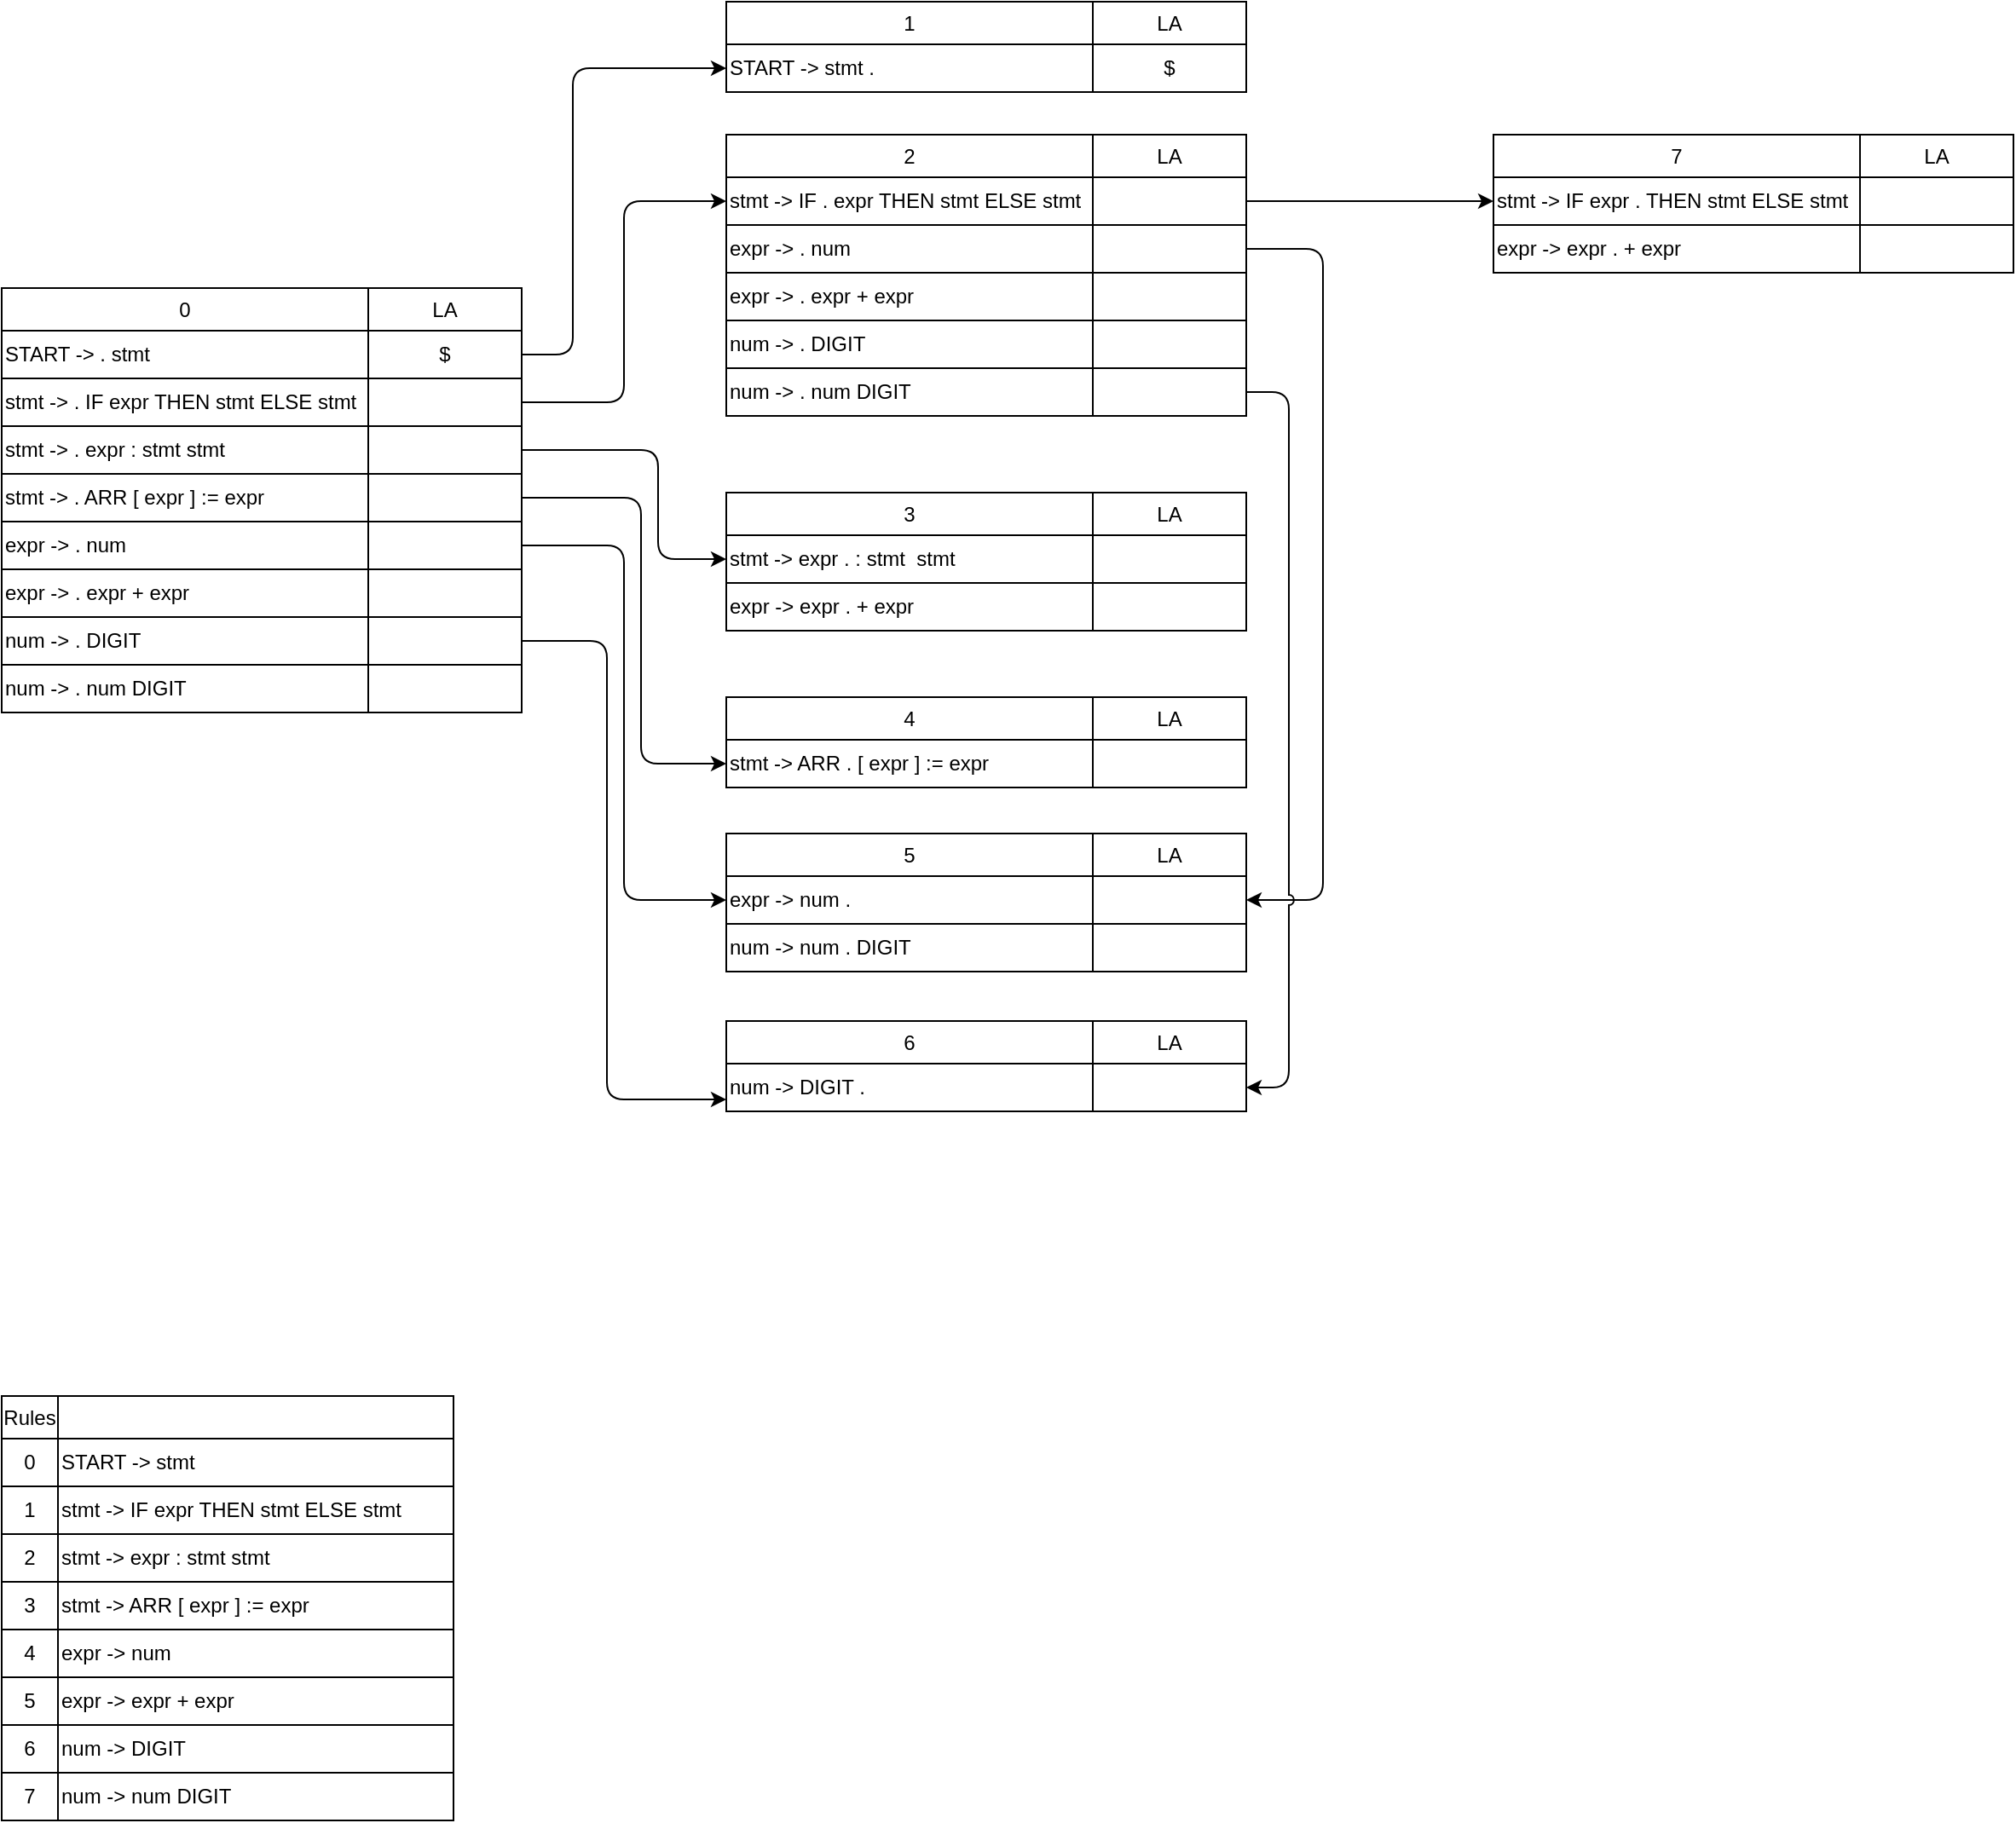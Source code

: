 <mxfile>
    <diagram id="Mhpm6WAZBF2Vs1lS8o9N" name="Page-1">
        <mxGraphModel dx="0" dy="928" grid="1" gridSize="10" guides="1" tooltips="1" connect="1" arrows="1" fold="1" page="1" pageScale="1" pageWidth="850" pageHeight="1100" math="0" shadow="0">
            <root>
                <mxCell id="0"/>
                <mxCell id="1" parent="0"/>
                <mxCell id="2" value="" style="childLayout=tableLayout;recursiveResize=0;shadow=0;fillColor=default;" vertex="1" parent="1">
                    <mxGeometry x="15" y="190" width="305" height="249" as="geometry"/>
                </mxCell>
                <mxCell id="3" value="" style="shape=tableRow;horizontal=0;startSize=0;swimlaneHead=0;swimlaneBody=0;top=0;left=0;bottom=0;right=0;dropTarget=0;collapsible=0;recursiveResize=0;expand=0;fontStyle=0;fillColor=none;strokeColor=inherit;" vertex="1" parent="2">
                    <mxGeometry width="305" height="25" as="geometry"/>
                </mxCell>
                <mxCell id="4" value="0" style="connectable=0;recursiveResize=0;strokeColor=inherit;fillColor=none;align=center;whiteSpace=wrap;html=1;" vertex="1" parent="3">
                    <mxGeometry width="215" height="25" as="geometry">
                        <mxRectangle width="215" height="25" as="alternateBounds"/>
                    </mxGeometry>
                </mxCell>
                <mxCell id="5" value="LA" style="connectable=0;recursiveResize=0;strokeColor=inherit;fillColor=none;align=center;whiteSpace=wrap;html=1;" vertex="1" parent="3">
                    <mxGeometry x="215" width="90" height="25" as="geometry">
                        <mxRectangle width="90" height="25" as="alternateBounds"/>
                    </mxGeometry>
                </mxCell>
                <mxCell id="6" style="shape=tableRow;horizontal=0;startSize=0;swimlaneHead=0;swimlaneBody=0;top=0;left=0;bottom=0;right=0;dropTarget=0;collapsible=0;recursiveResize=0;expand=0;fontStyle=0;fillColor=none;strokeColor=inherit;" vertex="1" parent="2">
                    <mxGeometry y="25" width="305" height="28" as="geometry"/>
                </mxCell>
                <mxCell id="7" value="START -&amp;gt; . stmt" style="connectable=0;recursiveResize=0;strokeColor=inherit;fillColor=none;align=left;whiteSpace=wrap;html=1;" vertex="1" parent="6">
                    <mxGeometry width="215" height="28" as="geometry">
                        <mxRectangle width="215" height="28" as="alternateBounds"/>
                    </mxGeometry>
                </mxCell>
                <mxCell id="8" value="$" style="connectable=0;recursiveResize=0;strokeColor=inherit;fillColor=none;align=center;whiteSpace=wrap;html=1;" vertex="1" parent="6">
                    <mxGeometry x="215" width="90" height="28" as="geometry">
                        <mxRectangle width="90" height="28" as="alternateBounds"/>
                    </mxGeometry>
                </mxCell>
                <mxCell id="9" style="shape=tableRow;horizontal=0;startSize=0;swimlaneHead=0;swimlaneBody=0;top=0;left=0;bottom=0;right=0;dropTarget=0;collapsible=0;recursiveResize=0;expand=0;fontStyle=0;fillColor=none;strokeColor=inherit;" vertex="1" parent="2">
                    <mxGeometry y="53" width="305" height="28" as="geometry"/>
                </mxCell>
                <mxCell id="10" value="stmt -&amp;gt; . IF expr THEN stmt ELSE stmt" style="connectable=0;recursiveResize=0;strokeColor=inherit;fillColor=none;align=left;whiteSpace=wrap;html=1;" vertex="1" parent="9">
                    <mxGeometry width="215" height="28" as="geometry">
                        <mxRectangle width="215" height="28" as="alternateBounds"/>
                    </mxGeometry>
                </mxCell>
                <mxCell id="11" value="" style="connectable=0;recursiveResize=0;strokeColor=inherit;fillColor=none;align=center;whiteSpace=wrap;html=1;" vertex="1" parent="9">
                    <mxGeometry x="215" width="90" height="28" as="geometry">
                        <mxRectangle width="90" height="28" as="alternateBounds"/>
                    </mxGeometry>
                </mxCell>
                <mxCell id="12" style="shape=tableRow;horizontal=0;startSize=0;swimlaneHead=0;swimlaneBody=0;top=0;left=0;bottom=0;right=0;dropTarget=0;collapsible=0;recursiveResize=0;expand=0;fontStyle=0;fillColor=none;strokeColor=inherit;" vertex="1" parent="2">
                    <mxGeometry y="81" width="305" height="28" as="geometry"/>
                </mxCell>
                <mxCell id="13" value="stmt -&amp;gt; . expr : stmt stmt" style="connectable=0;recursiveResize=0;strokeColor=inherit;fillColor=none;align=left;whiteSpace=wrap;html=1;" vertex="1" parent="12">
                    <mxGeometry width="215" height="28" as="geometry">
                        <mxRectangle width="215" height="28" as="alternateBounds"/>
                    </mxGeometry>
                </mxCell>
                <mxCell id="14" value="" style="connectable=0;recursiveResize=0;strokeColor=inherit;fillColor=none;align=center;whiteSpace=wrap;html=1;" vertex="1" parent="12">
                    <mxGeometry x="215" width="90" height="28" as="geometry">
                        <mxRectangle width="90" height="28" as="alternateBounds"/>
                    </mxGeometry>
                </mxCell>
                <mxCell id="15" style="shape=tableRow;horizontal=0;startSize=0;swimlaneHead=0;swimlaneBody=0;top=0;left=0;bottom=0;right=0;dropTarget=0;collapsible=0;recursiveResize=0;expand=0;fontStyle=0;fillColor=none;strokeColor=inherit;" vertex="1" parent="2">
                    <mxGeometry y="109" width="305" height="28" as="geometry"/>
                </mxCell>
                <mxCell id="16" value="stmt -&amp;gt; . ARR [ expr ] := expr" style="connectable=0;recursiveResize=0;strokeColor=inherit;fillColor=none;align=left;whiteSpace=wrap;html=1;" vertex="1" parent="15">
                    <mxGeometry width="215" height="28" as="geometry">
                        <mxRectangle width="215" height="28" as="alternateBounds"/>
                    </mxGeometry>
                </mxCell>
                <mxCell id="17" value="" style="connectable=0;recursiveResize=0;strokeColor=inherit;fillColor=none;align=center;whiteSpace=wrap;html=1;" vertex="1" parent="15">
                    <mxGeometry x="215" width="90" height="28" as="geometry">
                        <mxRectangle width="90" height="28" as="alternateBounds"/>
                    </mxGeometry>
                </mxCell>
                <mxCell id="18" style="shape=tableRow;horizontal=0;startSize=0;swimlaneHead=0;swimlaneBody=0;top=0;left=0;bottom=0;right=0;dropTarget=0;collapsible=0;recursiveResize=0;expand=0;fontStyle=0;fillColor=none;strokeColor=inherit;" vertex="1" parent="2">
                    <mxGeometry y="137" width="305" height="28" as="geometry"/>
                </mxCell>
                <mxCell id="19" value="expr -&amp;gt; . num" style="connectable=0;recursiveResize=0;strokeColor=inherit;fillColor=none;align=left;whiteSpace=wrap;html=1;" vertex="1" parent="18">
                    <mxGeometry width="215" height="28" as="geometry">
                        <mxRectangle width="215" height="28" as="alternateBounds"/>
                    </mxGeometry>
                </mxCell>
                <mxCell id="20" value="" style="connectable=0;recursiveResize=0;strokeColor=inherit;fillColor=none;align=center;whiteSpace=wrap;html=1;" vertex="1" parent="18">
                    <mxGeometry x="215" width="90" height="28" as="geometry">
                        <mxRectangle width="90" height="28" as="alternateBounds"/>
                    </mxGeometry>
                </mxCell>
                <mxCell id="21" style="shape=tableRow;horizontal=0;startSize=0;swimlaneHead=0;swimlaneBody=0;top=0;left=0;bottom=0;right=0;dropTarget=0;collapsible=0;recursiveResize=0;expand=0;fontStyle=0;fillColor=none;strokeColor=inherit;" vertex="1" parent="2">
                    <mxGeometry y="165" width="305" height="28" as="geometry"/>
                </mxCell>
                <mxCell id="22" value="expr -&amp;gt; . expr + expr" style="connectable=0;recursiveResize=0;strokeColor=inherit;fillColor=none;align=left;whiteSpace=wrap;html=1;" vertex="1" parent="21">
                    <mxGeometry width="215" height="28" as="geometry">
                        <mxRectangle width="215" height="28" as="alternateBounds"/>
                    </mxGeometry>
                </mxCell>
                <mxCell id="23" value="" style="connectable=0;recursiveResize=0;strokeColor=inherit;fillColor=none;align=center;whiteSpace=wrap;html=1;" vertex="1" parent="21">
                    <mxGeometry x="215" width="90" height="28" as="geometry">
                        <mxRectangle width="90" height="28" as="alternateBounds"/>
                    </mxGeometry>
                </mxCell>
                <mxCell id="24" style="shape=tableRow;horizontal=0;startSize=0;swimlaneHead=0;swimlaneBody=0;top=0;left=0;bottom=0;right=0;dropTarget=0;collapsible=0;recursiveResize=0;expand=0;fontStyle=0;fillColor=none;strokeColor=inherit;" vertex="1" parent="2">
                    <mxGeometry y="193" width="305" height="28" as="geometry"/>
                </mxCell>
                <mxCell id="25" value="num -&amp;gt; . DIGIT" style="connectable=0;recursiveResize=0;strokeColor=inherit;fillColor=none;align=left;whiteSpace=wrap;html=1;" vertex="1" parent="24">
                    <mxGeometry width="215" height="28" as="geometry">
                        <mxRectangle width="215" height="28" as="alternateBounds"/>
                    </mxGeometry>
                </mxCell>
                <mxCell id="26" value="" style="connectable=0;recursiveResize=0;strokeColor=inherit;fillColor=none;align=center;whiteSpace=wrap;html=1;" vertex="1" parent="24">
                    <mxGeometry x="215" width="90" height="28" as="geometry">
                        <mxRectangle width="90" height="28" as="alternateBounds"/>
                    </mxGeometry>
                </mxCell>
                <mxCell id="56" style="shape=tableRow;horizontal=0;startSize=0;swimlaneHead=0;swimlaneBody=0;top=0;left=0;bottom=0;right=0;dropTarget=0;collapsible=0;recursiveResize=0;expand=0;fontStyle=0;fillColor=none;strokeColor=inherit;" vertex="1" parent="2">
                    <mxGeometry y="221" width="305" height="28" as="geometry"/>
                </mxCell>
                <mxCell id="57" value="num -&amp;gt; . num DIGIT" style="connectable=0;recursiveResize=0;strokeColor=inherit;fillColor=none;align=left;whiteSpace=wrap;html=1;" vertex="1" parent="56">
                    <mxGeometry width="215" height="28" as="geometry">
                        <mxRectangle width="215" height="28" as="alternateBounds"/>
                    </mxGeometry>
                </mxCell>
                <mxCell id="58" style="connectable=0;recursiveResize=0;strokeColor=inherit;fillColor=none;align=center;whiteSpace=wrap;html=1;" vertex="1" parent="56">
                    <mxGeometry x="215" width="90" height="28" as="geometry">
                        <mxRectangle width="90" height="28" as="alternateBounds"/>
                    </mxGeometry>
                </mxCell>
                <mxCell id="27" value="" style="childLayout=tableLayout;recursiveResize=0;shadow=0;fillColor=default;" vertex="1" parent="1">
                    <mxGeometry x="15" y="840" width="265" height="249" as="geometry"/>
                </mxCell>
                <mxCell id="28" value="" style="shape=tableRow;horizontal=0;startSize=0;swimlaneHead=0;swimlaneBody=0;top=0;left=0;bottom=0;right=0;dropTarget=0;collapsible=0;recursiveResize=0;expand=0;fontStyle=0;fillColor=none;strokeColor=inherit;" vertex="1" parent="27">
                    <mxGeometry width="265" height="25" as="geometry"/>
                </mxCell>
                <mxCell id="29" value="Rules" style="connectable=0;recursiveResize=0;strokeColor=inherit;fillColor=none;align=center;whiteSpace=wrap;html=1;" vertex="1" parent="28">
                    <mxGeometry width="33" height="25" as="geometry">
                        <mxRectangle width="33" height="25" as="alternateBounds"/>
                    </mxGeometry>
                </mxCell>
                <mxCell id="30" value="" style="connectable=0;recursiveResize=0;strokeColor=inherit;fillColor=none;align=center;whiteSpace=wrap;html=1;" vertex="1" parent="28">
                    <mxGeometry x="33" width="232" height="25" as="geometry">
                        <mxRectangle width="232" height="25" as="alternateBounds"/>
                    </mxGeometry>
                </mxCell>
                <mxCell id="31" style="shape=tableRow;horizontal=0;startSize=0;swimlaneHead=0;swimlaneBody=0;top=0;left=0;bottom=0;right=0;dropTarget=0;collapsible=0;recursiveResize=0;expand=0;fontStyle=0;fillColor=none;strokeColor=inherit;" vertex="1" parent="27">
                    <mxGeometry y="25" width="265" height="28" as="geometry"/>
                </mxCell>
                <mxCell id="32" value="0" style="connectable=0;recursiveResize=0;strokeColor=inherit;fillColor=none;align=center;whiteSpace=wrap;html=1;" vertex="1" parent="31">
                    <mxGeometry width="33" height="28" as="geometry">
                        <mxRectangle width="33" height="28" as="alternateBounds"/>
                    </mxGeometry>
                </mxCell>
                <mxCell id="33" value="START -&amp;gt; stmt" style="connectable=0;recursiveResize=0;strokeColor=inherit;fillColor=none;align=left;whiteSpace=wrap;html=1;" vertex="1" parent="31">
                    <mxGeometry x="33" width="232" height="28" as="geometry">
                        <mxRectangle width="232" height="28" as="alternateBounds"/>
                    </mxGeometry>
                </mxCell>
                <mxCell id="34" style="shape=tableRow;horizontal=0;startSize=0;swimlaneHead=0;swimlaneBody=0;top=0;left=0;bottom=0;right=0;dropTarget=0;collapsible=0;recursiveResize=0;expand=0;fontStyle=0;fillColor=none;strokeColor=inherit;" vertex="1" parent="27">
                    <mxGeometry y="53" width="265" height="28" as="geometry"/>
                </mxCell>
                <mxCell id="35" value="1" style="connectable=0;recursiveResize=0;strokeColor=inherit;fillColor=none;align=center;whiteSpace=wrap;html=1;" vertex="1" parent="34">
                    <mxGeometry width="33" height="28" as="geometry">
                        <mxRectangle width="33" height="28" as="alternateBounds"/>
                    </mxGeometry>
                </mxCell>
                <mxCell id="36" value="stmt -&amp;gt; IF expr THEN stmt ELSE stmt" style="connectable=0;recursiveResize=0;strokeColor=inherit;fillColor=none;align=left;whiteSpace=wrap;html=1;" vertex="1" parent="34">
                    <mxGeometry x="33" width="232" height="28" as="geometry">
                        <mxRectangle width="232" height="28" as="alternateBounds"/>
                    </mxGeometry>
                </mxCell>
                <mxCell id="37" style="shape=tableRow;horizontal=0;startSize=0;swimlaneHead=0;swimlaneBody=0;top=0;left=0;bottom=0;right=0;dropTarget=0;collapsible=0;recursiveResize=0;expand=0;fontStyle=0;fillColor=none;strokeColor=inherit;" vertex="1" parent="27">
                    <mxGeometry y="81" width="265" height="28" as="geometry"/>
                </mxCell>
                <mxCell id="38" value="2" style="connectable=0;recursiveResize=0;strokeColor=inherit;fillColor=none;align=center;whiteSpace=wrap;html=1;" vertex="1" parent="37">
                    <mxGeometry width="33" height="28" as="geometry">
                        <mxRectangle width="33" height="28" as="alternateBounds"/>
                    </mxGeometry>
                </mxCell>
                <mxCell id="39" value="stmt -&amp;gt; expr : stmt stmt" style="connectable=0;recursiveResize=0;strokeColor=inherit;fillColor=none;align=left;whiteSpace=wrap;html=1;" vertex="1" parent="37">
                    <mxGeometry x="33" width="232" height="28" as="geometry">
                        <mxRectangle width="232" height="28" as="alternateBounds"/>
                    </mxGeometry>
                </mxCell>
                <mxCell id="40" style="shape=tableRow;horizontal=0;startSize=0;swimlaneHead=0;swimlaneBody=0;top=0;left=0;bottom=0;right=0;dropTarget=0;collapsible=0;recursiveResize=0;expand=0;fontStyle=0;fillColor=none;strokeColor=inherit;" vertex="1" parent="27">
                    <mxGeometry y="109" width="265" height="28" as="geometry"/>
                </mxCell>
                <mxCell id="41" value="3" style="connectable=0;recursiveResize=0;strokeColor=inherit;fillColor=none;align=center;whiteSpace=wrap;html=1;" vertex="1" parent="40">
                    <mxGeometry width="33" height="28" as="geometry">
                        <mxRectangle width="33" height="28" as="alternateBounds"/>
                    </mxGeometry>
                </mxCell>
                <mxCell id="42" value="stmt -&amp;gt; ARR [ expr ] := expr" style="connectable=0;recursiveResize=0;strokeColor=inherit;fillColor=none;align=left;whiteSpace=wrap;html=1;" vertex="1" parent="40">
                    <mxGeometry x="33" width="232" height="28" as="geometry">
                        <mxRectangle width="232" height="28" as="alternateBounds"/>
                    </mxGeometry>
                </mxCell>
                <mxCell id="43" style="shape=tableRow;horizontal=0;startSize=0;swimlaneHead=0;swimlaneBody=0;top=0;left=0;bottom=0;right=0;dropTarget=0;collapsible=0;recursiveResize=0;expand=0;fontStyle=0;fillColor=none;strokeColor=inherit;" vertex="1" parent="27">
                    <mxGeometry y="137" width="265" height="28" as="geometry"/>
                </mxCell>
                <mxCell id="44" value="4" style="connectable=0;recursiveResize=0;strokeColor=inherit;fillColor=none;align=center;whiteSpace=wrap;html=1;" vertex="1" parent="43">
                    <mxGeometry width="33" height="28" as="geometry">
                        <mxRectangle width="33" height="28" as="alternateBounds"/>
                    </mxGeometry>
                </mxCell>
                <mxCell id="45" value="expr -&amp;gt; num" style="connectable=0;recursiveResize=0;strokeColor=inherit;fillColor=none;align=left;whiteSpace=wrap;html=1;" vertex="1" parent="43">
                    <mxGeometry x="33" width="232" height="28" as="geometry">
                        <mxRectangle width="232" height="28" as="alternateBounds"/>
                    </mxGeometry>
                </mxCell>
                <mxCell id="46" style="shape=tableRow;horizontal=0;startSize=0;swimlaneHead=0;swimlaneBody=0;top=0;left=0;bottom=0;right=0;dropTarget=0;collapsible=0;recursiveResize=0;expand=0;fontStyle=0;fillColor=none;strokeColor=inherit;" vertex="1" parent="27">
                    <mxGeometry y="165" width="265" height="28" as="geometry"/>
                </mxCell>
                <mxCell id="47" value="5" style="connectable=0;recursiveResize=0;strokeColor=inherit;fillColor=none;align=center;whiteSpace=wrap;html=1;" vertex="1" parent="46">
                    <mxGeometry width="33" height="28" as="geometry">
                        <mxRectangle width="33" height="28" as="alternateBounds"/>
                    </mxGeometry>
                </mxCell>
                <mxCell id="48" value="expr -&amp;gt; expr + expr" style="connectable=0;recursiveResize=0;strokeColor=inherit;fillColor=none;align=left;whiteSpace=wrap;html=1;" vertex="1" parent="46">
                    <mxGeometry x="33" width="232" height="28" as="geometry">
                        <mxRectangle width="232" height="28" as="alternateBounds"/>
                    </mxGeometry>
                </mxCell>
                <mxCell id="49" style="shape=tableRow;horizontal=0;startSize=0;swimlaneHead=0;swimlaneBody=0;top=0;left=0;bottom=0;right=0;dropTarget=0;collapsible=0;recursiveResize=0;expand=0;fontStyle=0;fillColor=none;strokeColor=inherit;" vertex="1" parent="27">
                    <mxGeometry y="193" width="265" height="28" as="geometry"/>
                </mxCell>
                <mxCell id="50" value="6" style="connectable=0;recursiveResize=0;strokeColor=inherit;fillColor=none;align=center;whiteSpace=wrap;html=1;" vertex="1" parent="49">
                    <mxGeometry width="33" height="28" as="geometry">
                        <mxRectangle width="33" height="28" as="alternateBounds"/>
                    </mxGeometry>
                </mxCell>
                <mxCell id="51" value="num -&amp;gt; DIGIT" style="connectable=0;recursiveResize=0;strokeColor=inherit;fillColor=none;align=left;whiteSpace=wrap;html=1;" vertex="1" parent="49">
                    <mxGeometry x="33" width="232" height="28" as="geometry">
                        <mxRectangle width="232" height="28" as="alternateBounds"/>
                    </mxGeometry>
                </mxCell>
                <mxCell id="52" style="shape=tableRow;horizontal=0;startSize=0;swimlaneHead=0;swimlaneBody=0;top=0;left=0;bottom=0;right=0;dropTarget=0;collapsible=0;recursiveResize=0;expand=0;fontStyle=0;fillColor=none;strokeColor=inherit;" vertex="1" parent="27">
                    <mxGeometry y="221" width="265" height="28" as="geometry"/>
                </mxCell>
                <mxCell id="53" value="7" style="connectable=0;recursiveResize=0;strokeColor=inherit;fillColor=none;align=center;whiteSpace=wrap;html=1;" vertex="1" parent="52">
                    <mxGeometry width="33" height="28" as="geometry">
                        <mxRectangle width="33" height="28" as="alternateBounds"/>
                    </mxGeometry>
                </mxCell>
                <mxCell id="54" value="num -&amp;gt; num DIGIT" style="connectable=0;recursiveResize=0;strokeColor=inherit;fillColor=none;align=left;whiteSpace=wrap;html=1;" vertex="1" parent="52">
                    <mxGeometry x="33" width="232" height="28" as="geometry">
                        <mxRectangle width="232" height="28" as="alternateBounds"/>
                    </mxGeometry>
                </mxCell>
                <mxCell id="59" value="" style="childLayout=tableLayout;recursiveResize=0;shadow=0;fillColor=default;" vertex="1" parent="1">
                    <mxGeometry x="440" y="22" width="305" height="53" as="geometry"/>
                </mxCell>
                <mxCell id="60" value="" style="shape=tableRow;horizontal=0;startSize=0;swimlaneHead=0;swimlaneBody=0;top=0;left=0;bottom=0;right=0;dropTarget=0;collapsible=0;recursiveResize=0;expand=0;fontStyle=0;fillColor=none;strokeColor=inherit;" vertex="1" parent="59">
                    <mxGeometry width="305" height="25" as="geometry"/>
                </mxCell>
                <mxCell id="61" value="1" style="connectable=0;recursiveResize=0;strokeColor=inherit;fillColor=none;align=center;whiteSpace=wrap;html=1;" vertex="1" parent="60">
                    <mxGeometry width="215" height="25" as="geometry">
                        <mxRectangle width="215" height="25" as="alternateBounds"/>
                    </mxGeometry>
                </mxCell>
                <mxCell id="62" value="LA" style="connectable=0;recursiveResize=0;strokeColor=inherit;fillColor=none;align=center;whiteSpace=wrap;html=1;" vertex="1" parent="60">
                    <mxGeometry x="215" width="90" height="25" as="geometry">
                        <mxRectangle width="90" height="25" as="alternateBounds"/>
                    </mxGeometry>
                </mxCell>
                <mxCell id="63" style="shape=tableRow;horizontal=0;startSize=0;swimlaneHead=0;swimlaneBody=0;top=0;left=0;bottom=0;right=0;dropTarget=0;collapsible=0;recursiveResize=0;expand=0;fontStyle=0;fillColor=none;strokeColor=inherit;" vertex="1" parent="59">
                    <mxGeometry y="25" width="305" height="28" as="geometry"/>
                </mxCell>
                <mxCell id="64" value="START -&amp;gt; stmt ." style="connectable=0;recursiveResize=0;strokeColor=inherit;fillColor=none;align=left;whiteSpace=wrap;html=1;" vertex="1" parent="63">
                    <mxGeometry width="215" height="28" as="geometry">
                        <mxRectangle width="215" height="28" as="alternateBounds"/>
                    </mxGeometry>
                </mxCell>
                <mxCell id="65" value="$" style="connectable=0;recursiveResize=0;strokeColor=inherit;fillColor=none;align=center;whiteSpace=wrap;html=1;" vertex="1" parent="63">
                    <mxGeometry x="215" width="90" height="28" as="geometry">
                        <mxRectangle width="90" height="28" as="alternateBounds"/>
                    </mxGeometry>
                </mxCell>
                <mxCell id="87" style="edgeStyle=orthogonalEdgeStyle;html=1;exitX=1;exitY=0.5;exitDx=0;exitDy=0;entryX=0;entryY=0.5;entryDx=0;entryDy=0;" edge="1" parent="1" source="6" target="63">
                    <mxGeometry relative="1" as="geometry">
                        <Array as="points">
                            <mxPoint x="350" y="229"/>
                            <mxPoint x="350" y="61"/>
                        </Array>
                    </mxGeometry>
                </mxCell>
                <mxCell id="88" value="" style="childLayout=tableLayout;recursiveResize=0;shadow=0;fillColor=default;" vertex="1" parent="1">
                    <mxGeometry x="440" y="100" width="305" height="165" as="geometry"/>
                </mxCell>
                <mxCell id="89" value="" style="shape=tableRow;horizontal=0;startSize=0;swimlaneHead=0;swimlaneBody=0;top=0;left=0;bottom=0;right=0;dropTarget=0;collapsible=0;recursiveResize=0;expand=0;fontStyle=0;fillColor=none;strokeColor=inherit;" vertex="1" parent="88">
                    <mxGeometry width="305" height="25" as="geometry"/>
                </mxCell>
                <mxCell id="90" value="2" style="connectable=0;recursiveResize=0;strokeColor=inherit;fillColor=none;align=center;whiteSpace=wrap;html=1;" vertex="1" parent="89">
                    <mxGeometry width="215" height="25" as="geometry">
                        <mxRectangle width="215" height="25" as="alternateBounds"/>
                    </mxGeometry>
                </mxCell>
                <mxCell id="91" value="LA" style="connectable=0;recursiveResize=0;strokeColor=inherit;fillColor=none;align=center;whiteSpace=wrap;html=1;" vertex="1" parent="89">
                    <mxGeometry x="215" width="90" height="25" as="geometry">
                        <mxRectangle width="90" height="25" as="alternateBounds"/>
                    </mxGeometry>
                </mxCell>
                <mxCell id="92" style="shape=tableRow;horizontal=0;startSize=0;swimlaneHead=0;swimlaneBody=0;top=0;left=0;bottom=0;right=0;dropTarget=0;collapsible=0;recursiveResize=0;expand=0;fontStyle=0;fillColor=none;strokeColor=inherit;" vertex="1" parent="88">
                    <mxGeometry y="25" width="305" height="28" as="geometry"/>
                </mxCell>
                <mxCell id="93" value="stmt -&amp;gt; IF . expr THEN stmt ELSE stmt" style="connectable=0;recursiveResize=0;strokeColor=inherit;fillColor=none;align=left;whiteSpace=wrap;html=1;" vertex="1" parent="92">
                    <mxGeometry width="215" height="28" as="geometry">
                        <mxRectangle width="215" height="28" as="alternateBounds"/>
                    </mxGeometry>
                </mxCell>
                <mxCell id="94" value="" style="connectable=0;recursiveResize=0;strokeColor=inherit;fillColor=none;align=center;whiteSpace=wrap;html=1;" vertex="1" parent="92">
                    <mxGeometry x="215" width="90" height="28" as="geometry">
                        <mxRectangle width="90" height="28" as="alternateBounds"/>
                    </mxGeometry>
                </mxCell>
                <mxCell id="141" style="shape=tableRow;horizontal=0;startSize=0;swimlaneHead=0;swimlaneBody=0;top=0;left=0;bottom=0;right=0;dropTarget=0;collapsible=0;recursiveResize=0;expand=0;fontStyle=0;fillColor=none;strokeColor=inherit;" vertex="1" parent="88">
                    <mxGeometry y="53" width="305" height="28" as="geometry"/>
                </mxCell>
                <mxCell id="142" value="expr -&amp;gt; . num" style="connectable=0;recursiveResize=0;strokeColor=inherit;fillColor=none;align=left;whiteSpace=wrap;html=1;" vertex="1" parent="141">
                    <mxGeometry width="215" height="28" as="geometry">
                        <mxRectangle width="215" height="28" as="alternateBounds"/>
                    </mxGeometry>
                </mxCell>
                <mxCell id="143" style="connectable=0;recursiveResize=0;strokeColor=inherit;fillColor=none;align=center;whiteSpace=wrap;html=1;" vertex="1" parent="141">
                    <mxGeometry x="215" width="90" height="28" as="geometry">
                        <mxRectangle width="90" height="28" as="alternateBounds"/>
                    </mxGeometry>
                </mxCell>
                <mxCell id="144" style="shape=tableRow;horizontal=0;startSize=0;swimlaneHead=0;swimlaneBody=0;top=0;left=0;bottom=0;right=0;dropTarget=0;collapsible=0;recursiveResize=0;expand=0;fontStyle=0;fillColor=none;strokeColor=inherit;" vertex="1" parent="88">
                    <mxGeometry y="81" width="305" height="28" as="geometry"/>
                </mxCell>
                <mxCell id="145" value="expr -&amp;gt; . expr + expr&amp;nbsp;" style="connectable=0;recursiveResize=0;strokeColor=inherit;fillColor=none;align=left;whiteSpace=wrap;html=1;" vertex="1" parent="144">
                    <mxGeometry width="215" height="28" as="geometry">
                        <mxRectangle width="215" height="28" as="alternateBounds"/>
                    </mxGeometry>
                </mxCell>
                <mxCell id="146" style="connectable=0;recursiveResize=0;strokeColor=inherit;fillColor=none;align=center;whiteSpace=wrap;html=1;" vertex="1" parent="144">
                    <mxGeometry x="215" width="90" height="28" as="geometry">
                        <mxRectangle width="90" height="28" as="alternateBounds"/>
                    </mxGeometry>
                </mxCell>
                <mxCell id="147" style="shape=tableRow;horizontal=0;startSize=0;swimlaneHead=0;swimlaneBody=0;top=0;left=0;bottom=0;right=0;dropTarget=0;collapsible=0;recursiveResize=0;expand=0;fontStyle=0;fillColor=none;strokeColor=inherit;" vertex="1" parent="88">
                    <mxGeometry y="109" width="305" height="28" as="geometry"/>
                </mxCell>
                <mxCell id="148" value="num -&amp;gt; . DIGIT" style="connectable=0;recursiveResize=0;strokeColor=inherit;fillColor=none;align=left;whiteSpace=wrap;html=1;" vertex="1" parent="147">
                    <mxGeometry width="215" height="28" as="geometry">
                        <mxRectangle width="215" height="28" as="alternateBounds"/>
                    </mxGeometry>
                </mxCell>
                <mxCell id="149" style="connectable=0;recursiveResize=0;strokeColor=inherit;fillColor=none;align=center;whiteSpace=wrap;html=1;" vertex="1" parent="147">
                    <mxGeometry x="215" width="90" height="28" as="geometry">
                        <mxRectangle width="90" height="28" as="alternateBounds"/>
                    </mxGeometry>
                </mxCell>
                <mxCell id="150" style="shape=tableRow;horizontal=0;startSize=0;swimlaneHead=0;swimlaneBody=0;top=0;left=0;bottom=0;right=0;dropTarget=0;collapsible=0;recursiveResize=0;expand=0;fontStyle=0;fillColor=none;strokeColor=inherit;" vertex="1" parent="88">
                    <mxGeometry y="137" width="305" height="28" as="geometry"/>
                </mxCell>
                <mxCell id="151" value="num -&amp;gt; . num DIGIT" style="connectable=0;recursiveResize=0;strokeColor=inherit;fillColor=none;align=left;whiteSpace=wrap;html=1;" vertex="1" parent="150">
                    <mxGeometry width="215" height="28" as="geometry">
                        <mxRectangle width="215" height="28" as="alternateBounds"/>
                    </mxGeometry>
                </mxCell>
                <mxCell id="152" style="connectable=0;recursiveResize=0;strokeColor=inherit;fillColor=none;align=center;whiteSpace=wrap;html=1;" vertex="1" parent="150">
                    <mxGeometry x="215" width="90" height="28" as="geometry">
                        <mxRectangle width="90" height="28" as="alternateBounds"/>
                    </mxGeometry>
                </mxCell>
                <mxCell id="95" style="edgeStyle=orthogonalEdgeStyle;html=1;exitX=1;exitY=0.5;exitDx=0;exitDy=0;entryX=0;entryY=0.5;entryDx=0;entryDy=0;" edge="1" parent="1" source="9" target="92">
                    <mxGeometry relative="1" as="geometry"/>
                </mxCell>
                <mxCell id="96" value="" style="childLayout=tableLayout;recursiveResize=0;shadow=0;fillColor=default;" vertex="1" parent="1">
                    <mxGeometry x="440" y="310" width="305" height="81" as="geometry"/>
                </mxCell>
                <mxCell id="97" value="" style="shape=tableRow;horizontal=0;startSize=0;swimlaneHead=0;swimlaneBody=0;top=0;left=0;bottom=0;right=0;dropTarget=0;collapsible=0;recursiveResize=0;expand=0;fontStyle=0;fillColor=none;strokeColor=inherit;" vertex="1" parent="96">
                    <mxGeometry width="305" height="25" as="geometry"/>
                </mxCell>
                <mxCell id="98" value="3" style="connectable=0;recursiveResize=0;strokeColor=inherit;fillColor=none;align=center;whiteSpace=wrap;html=1;" vertex="1" parent="97">
                    <mxGeometry width="215" height="25" as="geometry">
                        <mxRectangle width="215" height="25" as="alternateBounds"/>
                    </mxGeometry>
                </mxCell>
                <mxCell id="99" value="LA" style="connectable=0;recursiveResize=0;strokeColor=inherit;fillColor=none;align=center;whiteSpace=wrap;html=1;" vertex="1" parent="97">
                    <mxGeometry x="215" width="90" height="25" as="geometry">
                        <mxRectangle width="90" height="25" as="alternateBounds"/>
                    </mxGeometry>
                </mxCell>
                <mxCell id="100" style="shape=tableRow;horizontal=0;startSize=0;swimlaneHead=0;swimlaneBody=0;top=0;left=0;bottom=0;right=0;dropTarget=0;collapsible=0;recursiveResize=0;expand=0;fontStyle=0;fillColor=none;strokeColor=inherit;" vertex="1" parent="96">
                    <mxGeometry y="25" width="305" height="28" as="geometry"/>
                </mxCell>
                <mxCell id="101" value="stmt -&amp;gt; expr . : stmt&amp;nbsp; stmt" style="connectable=0;recursiveResize=0;strokeColor=inherit;fillColor=none;align=left;whiteSpace=wrap;html=1;" vertex="1" parent="100">
                    <mxGeometry width="215" height="28" as="geometry">
                        <mxRectangle width="215" height="28" as="alternateBounds"/>
                    </mxGeometry>
                </mxCell>
                <mxCell id="102" value="" style="connectable=0;recursiveResize=0;strokeColor=inherit;fillColor=none;align=center;whiteSpace=wrap;html=1;" vertex="1" parent="100">
                    <mxGeometry x="215" width="90" height="28" as="geometry">
                        <mxRectangle width="90" height="28" as="alternateBounds"/>
                    </mxGeometry>
                </mxCell>
                <mxCell id="104" style="shape=tableRow;horizontal=0;startSize=0;swimlaneHead=0;swimlaneBody=0;top=0;left=0;bottom=0;right=0;dropTarget=0;collapsible=0;recursiveResize=0;expand=0;fontStyle=0;fillColor=none;strokeColor=inherit;" vertex="1" parent="96">
                    <mxGeometry y="53" width="305" height="28" as="geometry"/>
                </mxCell>
                <mxCell id="105" value="expr -&amp;gt; expr . + expr" style="connectable=0;recursiveResize=0;strokeColor=inherit;fillColor=none;align=left;whiteSpace=wrap;html=1;" vertex="1" parent="104">
                    <mxGeometry width="215" height="28" as="geometry">
                        <mxRectangle width="215" height="28" as="alternateBounds"/>
                    </mxGeometry>
                </mxCell>
                <mxCell id="106" style="connectable=0;recursiveResize=0;strokeColor=inherit;fillColor=none;align=center;whiteSpace=wrap;html=1;" vertex="1" parent="104">
                    <mxGeometry x="215" width="90" height="28" as="geometry">
                        <mxRectangle width="90" height="28" as="alternateBounds"/>
                    </mxGeometry>
                </mxCell>
                <mxCell id="103" style="edgeStyle=orthogonalEdgeStyle;html=1;exitX=1;exitY=0.5;exitDx=0;exitDy=0;entryX=0;entryY=0.5;entryDx=0;entryDy=0;jumpStyle=arc;" edge="1" parent="1" source="12" target="100">
                    <mxGeometry relative="1" as="geometry">
                        <Array as="points">
                            <mxPoint x="400" y="285"/>
                            <mxPoint x="400" y="349"/>
                        </Array>
                    </mxGeometry>
                </mxCell>
                <mxCell id="107" value="" style="childLayout=tableLayout;recursiveResize=0;shadow=0;fillColor=default;" vertex="1" parent="1">
                    <mxGeometry x="440" y="430" width="305" height="53" as="geometry"/>
                </mxCell>
                <mxCell id="108" value="" style="shape=tableRow;horizontal=0;startSize=0;swimlaneHead=0;swimlaneBody=0;top=0;left=0;bottom=0;right=0;dropTarget=0;collapsible=0;recursiveResize=0;expand=0;fontStyle=0;fillColor=none;strokeColor=inherit;" vertex="1" parent="107">
                    <mxGeometry width="305" height="25" as="geometry"/>
                </mxCell>
                <mxCell id="109" value="4" style="connectable=0;recursiveResize=0;strokeColor=inherit;fillColor=none;align=center;whiteSpace=wrap;html=1;" vertex="1" parent="108">
                    <mxGeometry width="215" height="25" as="geometry">
                        <mxRectangle width="215" height="25" as="alternateBounds"/>
                    </mxGeometry>
                </mxCell>
                <mxCell id="110" value="LA" style="connectable=0;recursiveResize=0;strokeColor=inherit;fillColor=none;align=center;whiteSpace=wrap;html=1;" vertex="1" parent="108">
                    <mxGeometry x="215" width="90" height="25" as="geometry">
                        <mxRectangle width="90" height="25" as="alternateBounds"/>
                    </mxGeometry>
                </mxCell>
                <mxCell id="111" style="shape=tableRow;horizontal=0;startSize=0;swimlaneHead=0;swimlaneBody=0;top=0;left=0;bottom=0;right=0;dropTarget=0;collapsible=0;recursiveResize=0;expand=0;fontStyle=0;fillColor=none;strokeColor=inherit;" vertex="1" parent="107">
                    <mxGeometry y="25" width="305" height="28" as="geometry"/>
                </mxCell>
                <mxCell id="112" value="stmt -&amp;gt; ARR . [ expr ] := expr" style="connectable=0;recursiveResize=0;strokeColor=inherit;fillColor=none;align=left;whiteSpace=wrap;html=1;" vertex="1" parent="111">
                    <mxGeometry width="215" height="28" as="geometry">
                        <mxRectangle width="215" height="28" as="alternateBounds"/>
                    </mxGeometry>
                </mxCell>
                <mxCell id="113" value="" style="connectable=0;recursiveResize=0;strokeColor=inherit;fillColor=none;align=center;whiteSpace=wrap;html=1;" vertex="1" parent="111">
                    <mxGeometry x="215" width="90" height="28" as="geometry">
                        <mxRectangle width="90" height="28" as="alternateBounds"/>
                    </mxGeometry>
                </mxCell>
                <mxCell id="114" style="edgeStyle=orthogonalEdgeStyle;html=1;exitX=1;exitY=0.5;exitDx=0;exitDy=0;entryX=0;entryY=0.5;entryDx=0;entryDy=0;" edge="1" parent="1" source="15" target="111">
                    <mxGeometry relative="1" as="geometry">
                        <Array as="points">
                            <mxPoint x="390" y="313"/>
                            <mxPoint x="390" y="469"/>
                        </Array>
                    </mxGeometry>
                </mxCell>
                <mxCell id="115" value="" style="childLayout=tableLayout;recursiveResize=0;shadow=0;fillColor=default;" vertex="1" parent="1">
                    <mxGeometry x="440" y="510" width="305" height="81" as="geometry"/>
                </mxCell>
                <mxCell id="116" value="" style="shape=tableRow;horizontal=0;startSize=0;swimlaneHead=0;swimlaneBody=0;top=0;left=0;bottom=0;right=0;dropTarget=0;collapsible=0;recursiveResize=0;expand=0;fontStyle=0;fillColor=none;strokeColor=inherit;" vertex="1" parent="115">
                    <mxGeometry width="305" height="25" as="geometry"/>
                </mxCell>
                <mxCell id="117" value="5" style="connectable=0;recursiveResize=0;strokeColor=inherit;fillColor=none;align=center;whiteSpace=wrap;html=1;" vertex="1" parent="116">
                    <mxGeometry width="215" height="25" as="geometry">
                        <mxRectangle width="215" height="25" as="alternateBounds"/>
                    </mxGeometry>
                </mxCell>
                <mxCell id="118" value="LA" style="connectable=0;recursiveResize=0;strokeColor=inherit;fillColor=none;align=center;whiteSpace=wrap;html=1;" vertex="1" parent="116">
                    <mxGeometry x="215" width="90" height="25" as="geometry">
                        <mxRectangle width="90" height="25" as="alternateBounds"/>
                    </mxGeometry>
                </mxCell>
                <mxCell id="119" style="shape=tableRow;horizontal=0;startSize=0;swimlaneHead=0;swimlaneBody=0;top=0;left=0;bottom=0;right=0;dropTarget=0;collapsible=0;recursiveResize=0;expand=0;fontStyle=0;fillColor=none;strokeColor=inherit;" vertex="1" parent="115">
                    <mxGeometry y="25" width="305" height="28" as="geometry"/>
                </mxCell>
                <mxCell id="120" value="expr -&amp;gt; num ." style="connectable=0;recursiveResize=0;strokeColor=inherit;fillColor=none;align=left;whiteSpace=wrap;html=1;" vertex="1" parent="119">
                    <mxGeometry width="215" height="28" as="geometry">
                        <mxRectangle width="215" height="28" as="alternateBounds"/>
                    </mxGeometry>
                </mxCell>
                <mxCell id="121" value="" style="connectable=0;recursiveResize=0;strokeColor=inherit;fillColor=none;align=center;whiteSpace=wrap;html=1;" vertex="1" parent="119">
                    <mxGeometry x="215" width="90" height="28" as="geometry">
                        <mxRectangle width="90" height="28" as="alternateBounds"/>
                    </mxGeometry>
                </mxCell>
                <mxCell id="122" style="shape=tableRow;horizontal=0;startSize=0;swimlaneHead=0;swimlaneBody=0;top=0;left=0;bottom=0;right=0;dropTarget=0;collapsible=0;recursiveResize=0;expand=0;fontStyle=0;fillColor=none;strokeColor=inherit;" vertex="1" parent="115">
                    <mxGeometry y="53" width="305" height="28" as="geometry"/>
                </mxCell>
                <mxCell id="123" value="num -&amp;gt; num . DIGIT" style="connectable=0;recursiveResize=0;strokeColor=inherit;fillColor=none;align=left;whiteSpace=wrap;html=1;" vertex="1" parent="122">
                    <mxGeometry width="215" height="28" as="geometry">
                        <mxRectangle width="215" height="28" as="alternateBounds"/>
                    </mxGeometry>
                </mxCell>
                <mxCell id="124" style="connectable=0;recursiveResize=0;strokeColor=inherit;fillColor=none;align=center;whiteSpace=wrap;html=1;" vertex="1" parent="122">
                    <mxGeometry x="215" width="90" height="28" as="geometry">
                        <mxRectangle width="90" height="28" as="alternateBounds"/>
                    </mxGeometry>
                </mxCell>
                <mxCell id="125" style="edgeStyle=orthogonalEdgeStyle;html=1;exitX=1;exitY=0.5;exitDx=0;exitDy=0;entryX=0;entryY=0.5;entryDx=0;entryDy=0;" edge="1" parent="1" source="18" target="119">
                    <mxGeometry relative="1" as="geometry"/>
                </mxCell>
                <mxCell id="126" value="" style="childLayout=tableLayout;recursiveResize=0;shadow=0;fillColor=default;" vertex="1" parent="1">
                    <mxGeometry x="440" y="620" width="305" height="53" as="geometry"/>
                </mxCell>
                <mxCell id="127" value="" style="shape=tableRow;horizontal=0;startSize=0;swimlaneHead=0;swimlaneBody=0;top=0;left=0;bottom=0;right=0;dropTarget=0;collapsible=0;recursiveResize=0;expand=0;fontStyle=0;fillColor=none;strokeColor=inherit;" vertex="1" parent="126">
                    <mxGeometry width="305" height="25" as="geometry"/>
                </mxCell>
                <mxCell id="128" value="6" style="connectable=0;recursiveResize=0;strokeColor=inherit;fillColor=none;align=center;whiteSpace=wrap;html=1;" vertex="1" parent="127">
                    <mxGeometry width="215" height="25" as="geometry">
                        <mxRectangle width="215" height="25" as="alternateBounds"/>
                    </mxGeometry>
                </mxCell>
                <mxCell id="129" value="LA" style="connectable=0;recursiveResize=0;strokeColor=inherit;fillColor=none;align=center;whiteSpace=wrap;html=1;" vertex="1" parent="127">
                    <mxGeometry x="215" width="90" height="25" as="geometry">
                        <mxRectangle width="90" height="25" as="alternateBounds"/>
                    </mxGeometry>
                </mxCell>
                <mxCell id="130" style="shape=tableRow;horizontal=0;startSize=0;swimlaneHead=0;swimlaneBody=0;top=0;left=0;bottom=0;right=0;dropTarget=0;collapsible=0;recursiveResize=0;expand=0;fontStyle=0;fillColor=none;strokeColor=inherit;" vertex="1" parent="126">
                    <mxGeometry y="25" width="305" height="28" as="geometry"/>
                </mxCell>
                <mxCell id="131" value="num -&amp;gt; DIGIT ." style="connectable=0;recursiveResize=0;strokeColor=inherit;fillColor=none;align=left;whiteSpace=wrap;html=1;" vertex="1" parent="130">
                    <mxGeometry width="215" height="28" as="geometry">
                        <mxRectangle width="215" height="28" as="alternateBounds"/>
                    </mxGeometry>
                </mxCell>
                <mxCell id="132" value="" style="connectable=0;recursiveResize=0;strokeColor=inherit;fillColor=none;align=center;whiteSpace=wrap;html=1;" vertex="1" parent="130">
                    <mxGeometry x="215" width="90" height="28" as="geometry">
                        <mxRectangle width="90" height="28" as="alternateBounds"/>
                    </mxGeometry>
                </mxCell>
                <mxCell id="133" style="edgeStyle=orthogonalEdgeStyle;html=1;exitX=1;exitY=0.5;exitDx=0;exitDy=0;entryX=0;entryY=0.75;entryDx=0;entryDy=0;" edge="1" parent="1" source="24" target="130">
                    <mxGeometry relative="1" as="geometry">
                        <Array as="points">
                            <mxPoint x="370" y="397"/>
                            <mxPoint x="370" y="666"/>
                        </Array>
                    </mxGeometry>
                </mxCell>
                <mxCell id="134" value="" style="childLayout=tableLayout;recursiveResize=0;shadow=0;fillColor=default;" vertex="1" parent="1">
                    <mxGeometry x="890" y="100" width="305" height="81" as="geometry"/>
                </mxCell>
                <mxCell id="135" value="" style="shape=tableRow;horizontal=0;startSize=0;swimlaneHead=0;swimlaneBody=0;top=0;left=0;bottom=0;right=0;dropTarget=0;collapsible=0;recursiveResize=0;expand=0;fontStyle=0;fillColor=none;strokeColor=inherit;" vertex="1" parent="134">
                    <mxGeometry width="305" height="25" as="geometry"/>
                </mxCell>
                <mxCell id="136" value="7" style="connectable=0;recursiveResize=0;strokeColor=inherit;fillColor=none;align=center;whiteSpace=wrap;html=1;" vertex="1" parent="135">
                    <mxGeometry width="215" height="25" as="geometry">
                        <mxRectangle width="215" height="25" as="alternateBounds"/>
                    </mxGeometry>
                </mxCell>
                <mxCell id="137" value="LA" style="connectable=0;recursiveResize=0;strokeColor=inherit;fillColor=none;align=center;whiteSpace=wrap;html=1;" vertex="1" parent="135">
                    <mxGeometry x="215" width="90" height="25" as="geometry">
                        <mxRectangle width="90" height="25" as="alternateBounds"/>
                    </mxGeometry>
                </mxCell>
                <mxCell id="138" style="shape=tableRow;horizontal=0;startSize=0;swimlaneHead=0;swimlaneBody=0;top=0;left=0;bottom=0;right=0;dropTarget=0;collapsible=0;recursiveResize=0;expand=0;fontStyle=0;fillColor=none;strokeColor=inherit;" vertex="1" parent="134">
                    <mxGeometry y="25" width="305" height="28" as="geometry"/>
                </mxCell>
                <mxCell id="139" value="stmt -&amp;gt; IF expr . THEN stmt ELSE stmt" style="connectable=0;recursiveResize=0;strokeColor=inherit;fillColor=none;align=left;whiteSpace=wrap;html=1;" vertex="1" parent="138">
                    <mxGeometry width="215" height="28" as="geometry">
                        <mxRectangle width="215" height="28" as="alternateBounds"/>
                    </mxGeometry>
                </mxCell>
                <mxCell id="140" value="" style="connectable=0;recursiveResize=0;strokeColor=inherit;fillColor=none;align=center;whiteSpace=wrap;html=1;" vertex="1" parent="138">
                    <mxGeometry x="215" width="90" height="28" as="geometry">
                        <mxRectangle width="90" height="28" as="alternateBounds"/>
                    </mxGeometry>
                </mxCell>
                <mxCell id="156" style="shape=tableRow;horizontal=0;startSize=0;swimlaneHead=0;swimlaneBody=0;top=0;left=0;bottom=0;right=0;dropTarget=0;collapsible=0;recursiveResize=0;expand=0;fontStyle=0;fillColor=none;strokeColor=inherit;" vertex="1" parent="134">
                    <mxGeometry y="53" width="305" height="28" as="geometry"/>
                </mxCell>
                <mxCell id="157" value="expr -&amp;gt; expr . + expr" style="connectable=0;recursiveResize=0;strokeColor=inherit;fillColor=none;align=left;whiteSpace=wrap;html=1;" vertex="1" parent="156">
                    <mxGeometry width="215" height="28" as="geometry">
                        <mxRectangle width="215" height="28" as="alternateBounds"/>
                    </mxGeometry>
                </mxCell>
                <mxCell id="158" style="connectable=0;recursiveResize=0;strokeColor=inherit;fillColor=none;align=center;whiteSpace=wrap;html=1;" vertex="1" parent="156">
                    <mxGeometry x="215" width="90" height="28" as="geometry">
                        <mxRectangle width="90" height="28" as="alternateBounds"/>
                    </mxGeometry>
                </mxCell>
                <mxCell id="153" style="edgeStyle=none;html=1;exitX=1;exitY=0.5;exitDx=0;exitDy=0;entryX=0;entryY=0.5;entryDx=0;entryDy=0;" edge="1" parent="1" source="92" target="138">
                    <mxGeometry relative="1" as="geometry"/>
                </mxCell>
                <mxCell id="155" style="edgeStyle=orthogonalEdgeStyle;shape=connector;rounded=1;html=1;exitX=1;exitY=0.5;exitDx=0;exitDy=0;entryX=1;entryY=0.5;entryDx=0;entryDy=0;labelBackgroundColor=default;strokeColor=default;fontFamily=Helvetica;fontSize=11;fontColor=default;endArrow=classic;" edge="1" parent="1" source="141" target="119">
                    <mxGeometry relative="1" as="geometry">
                        <Array as="points">
                            <mxPoint x="790" y="167"/>
                            <mxPoint x="790" y="549"/>
                        </Array>
                    </mxGeometry>
                </mxCell>
                <mxCell id="159" style="edgeStyle=orthogonalEdgeStyle;shape=connector;rounded=1;html=1;exitX=1;exitY=0.5;exitDx=0;exitDy=0;entryX=1;entryY=0.5;entryDx=0;entryDy=0;labelBackgroundColor=default;strokeColor=default;fontFamily=Helvetica;fontSize=11;fontColor=default;endArrow=classic;jumpStyle=arc;" edge="1" parent="1" source="150" target="130">
                    <mxGeometry relative="1" as="geometry">
                        <Array as="points">
                            <mxPoint x="770" y="251"/>
                            <mxPoint x="770" y="659"/>
                        </Array>
                    </mxGeometry>
                </mxCell>
            </root>
        </mxGraphModel>
    </diagram>
</mxfile>